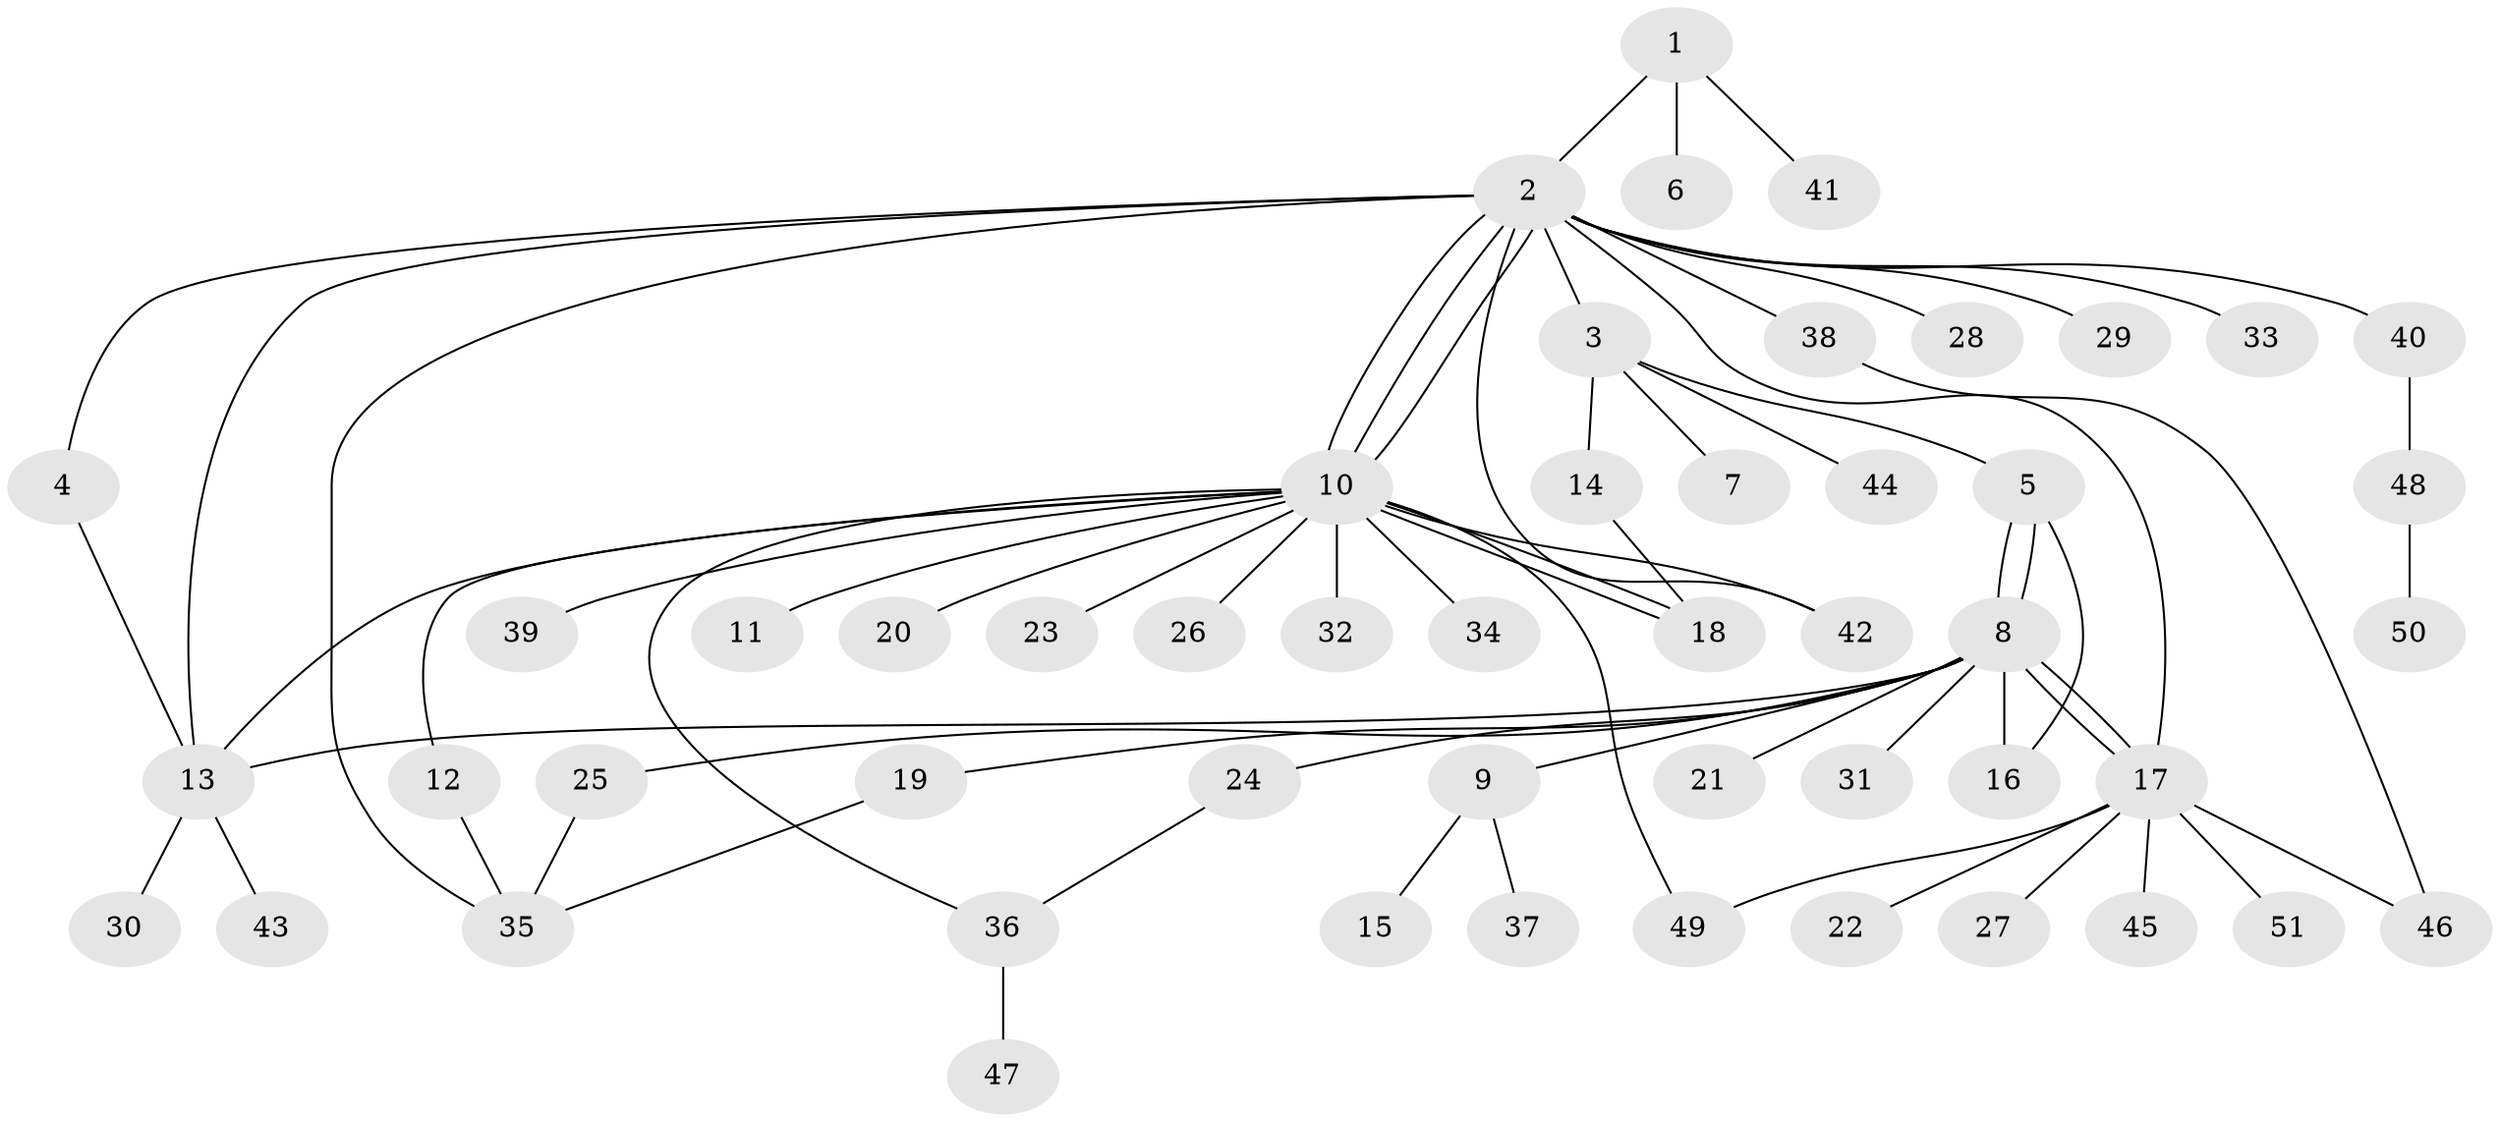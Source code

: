 // Generated by graph-tools (version 1.1) at 2025/14/03/09/25 04:14:20]
// undirected, 51 vertices, 68 edges
graph export_dot {
graph [start="1"]
  node [color=gray90,style=filled];
  1;
  2;
  3;
  4;
  5;
  6;
  7;
  8;
  9;
  10;
  11;
  12;
  13;
  14;
  15;
  16;
  17;
  18;
  19;
  20;
  21;
  22;
  23;
  24;
  25;
  26;
  27;
  28;
  29;
  30;
  31;
  32;
  33;
  34;
  35;
  36;
  37;
  38;
  39;
  40;
  41;
  42;
  43;
  44;
  45;
  46;
  47;
  48;
  49;
  50;
  51;
  1 -- 2;
  1 -- 6;
  1 -- 41;
  2 -- 3;
  2 -- 4;
  2 -- 10;
  2 -- 10;
  2 -- 10;
  2 -- 13;
  2 -- 17;
  2 -- 28;
  2 -- 29;
  2 -- 33;
  2 -- 35;
  2 -- 38;
  2 -- 40;
  2 -- 42;
  3 -- 5;
  3 -- 7;
  3 -- 14;
  3 -- 44;
  4 -- 13;
  5 -- 8;
  5 -- 8;
  5 -- 16;
  8 -- 9;
  8 -- 13;
  8 -- 16;
  8 -- 17;
  8 -- 17;
  8 -- 19;
  8 -- 21;
  8 -- 24;
  8 -- 25;
  8 -- 31;
  9 -- 15;
  9 -- 37;
  10 -- 11;
  10 -- 12;
  10 -- 13;
  10 -- 18;
  10 -- 18;
  10 -- 20;
  10 -- 23;
  10 -- 26;
  10 -- 32;
  10 -- 34;
  10 -- 36;
  10 -- 39;
  10 -- 42;
  10 -- 49;
  12 -- 35;
  13 -- 30;
  13 -- 43;
  14 -- 18;
  17 -- 22;
  17 -- 27;
  17 -- 45;
  17 -- 46;
  17 -- 49;
  17 -- 51;
  19 -- 35;
  24 -- 36;
  25 -- 35;
  36 -- 47;
  38 -- 46;
  40 -- 48;
  48 -- 50;
}

